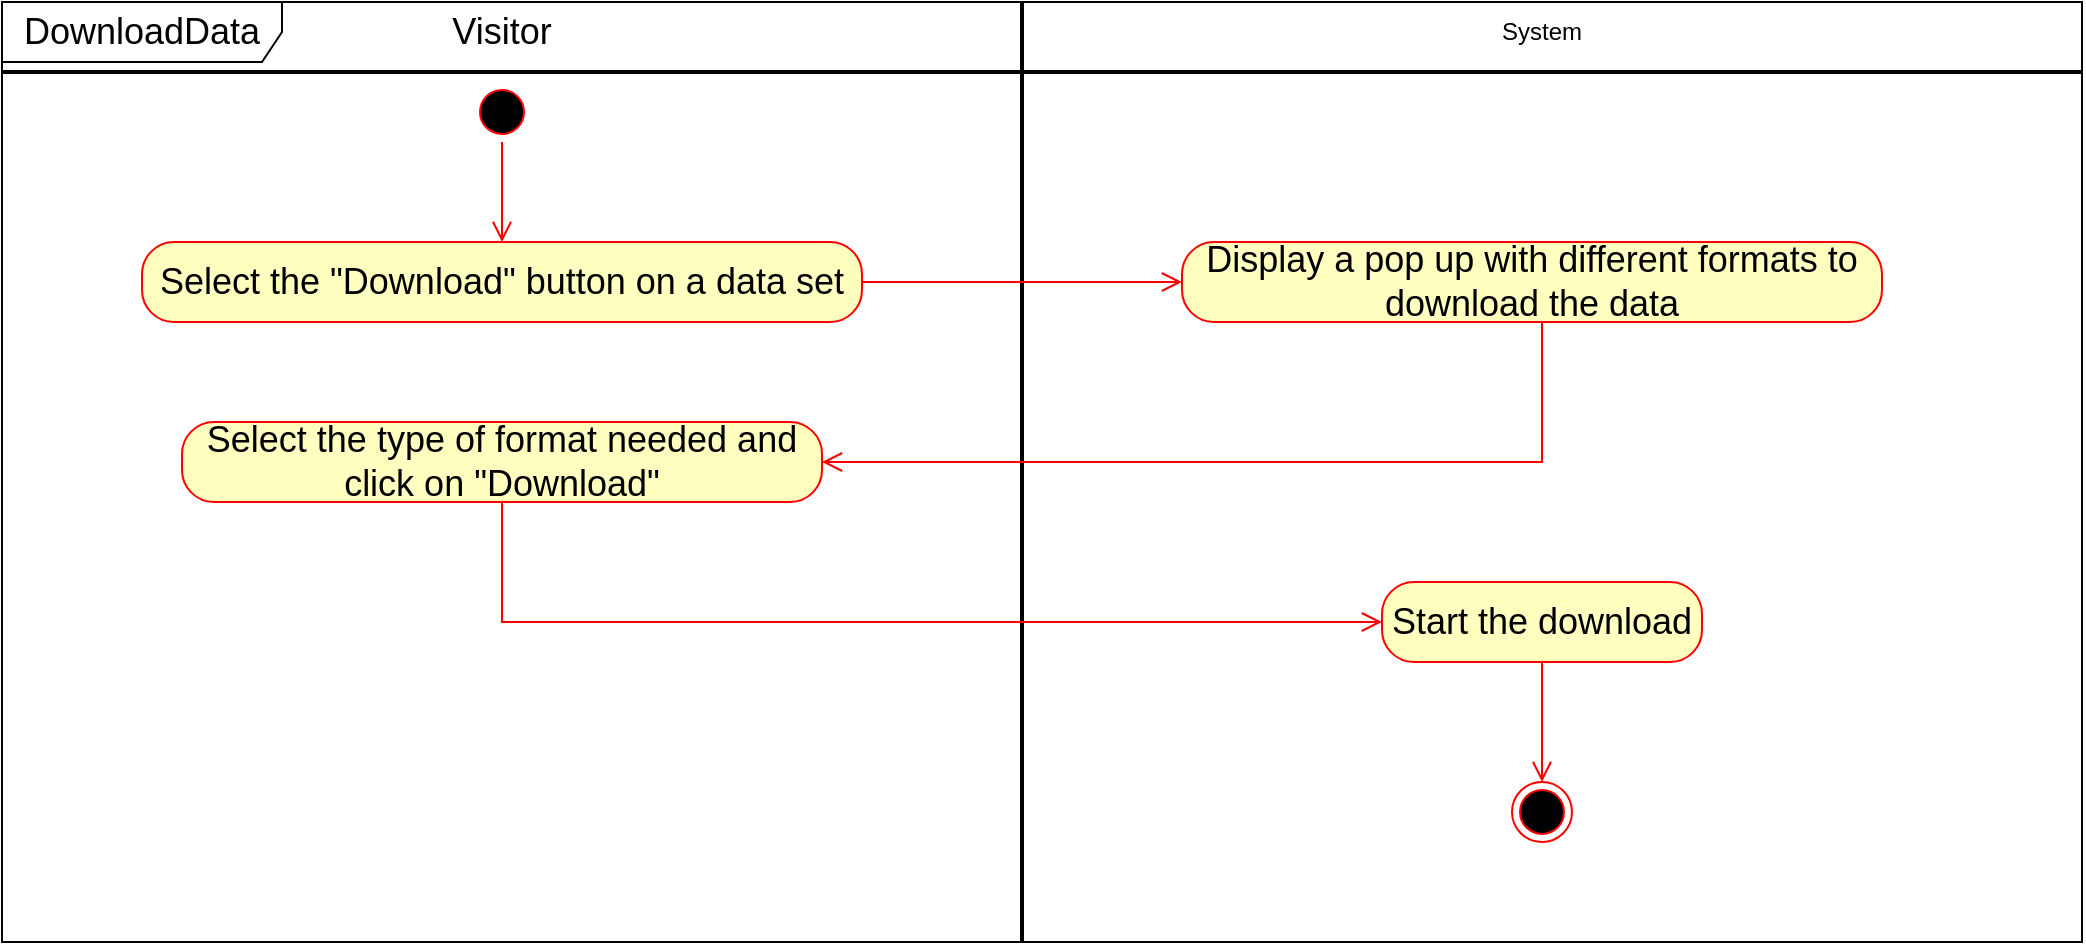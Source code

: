 <mxfile version="15.8.4" type="device" pages="2"><diagram id="OoCYxXB_j0nqK9z0bbFa" name="DownloadData"><mxGraphModel dx="1662" dy="865" grid="1" gridSize="10" guides="1" tooltips="1" connect="1" arrows="1" fold="1" page="1" pageScale="1" pageWidth="827" pageHeight="1169" math="0" shadow="0"><root><mxCell id="0"/><mxCell id="1" parent="0"/><mxCell id="_jxAPxNExxIs-kq1BEmT-1" value="&lt;font style=&quot;font-size: 18px&quot;&gt;DownloadData&lt;/font&gt;" style="shape=umlFrame;whiteSpace=wrap;html=1;width=140;height=30;" parent="1" vertex="1"><mxGeometry x="20" y="50" width="1040" height="470" as="geometry"/></mxCell><mxCell id="_jxAPxNExxIs-kq1BEmT-2" value="" style="line;strokeWidth=2;direction=south;html=1;" parent="1" vertex="1"><mxGeometry x="525" y="50" width="10" height="470" as="geometry"/></mxCell><mxCell id="_jxAPxNExxIs-kq1BEmT-3" value="" style="ellipse;html=1;shape=startState;fillColor=#000000;strokeColor=#ff0000;" parent="1" vertex="1"><mxGeometry x="255" y="90" width="30" height="30" as="geometry"/></mxCell><mxCell id="_jxAPxNExxIs-kq1BEmT-4" value="" style="edgeStyle=orthogonalEdgeStyle;html=1;verticalAlign=bottom;endArrow=open;endSize=8;strokeColor=#ff0000;rounded=0;" parent="1" source="_jxAPxNExxIs-kq1BEmT-3" target="_jxAPxNExxIs-kq1BEmT-11" edge="1"><mxGeometry relative="1" as="geometry"><mxPoint x="270" y="170" as="targetPoint"/></mxGeometry></mxCell><mxCell id="_jxAPxNExxIs-kq1BEmT-7" value="" style="ellipse;html=1;shape=endState;fillColor=#000000;strokeColor=#ff0000;" parent="1" vertex="1"><mxGeometry x="775" y="440" width="30" height="30" as="geometry"/></mxCell><mxCell id="_jxAPxNExxIs-kq1BEmT-8" value="" style="line;strokeWidth=2;html=1;" parent="1" vertex="1"><mxGeometry x="20" y="80" width="1040" height="10" as="geometry"/></mxCell><mxCell id="_jxAPxNExxIs-kq1BEmT-9" value="&lt;font style=&quot;font-size: 18px&quot;&gt;Visitor&lt;/font&gt;" style="text;html=1;strokeColor=none;fillColor=none;align=center;verticalAlign=middle;whiteSpace=wrap;rounded=0;" parent="1" vertex="1"><mxGeometry x="215" y="50" width="110" height="30" as="geometry"/></mxCell><mxCell id="_jxAPxNExxIs-kq1BEmT-10" value="System" style="text;html=1;strokeColor=none;fillColor=none;align=center;verticalAlign=middle;whiteSpace=wrap;rounded=0;" parent="1" vertex="1"><mxGeometry x="760" y="50" width="60" height="30" as="geometry"/></mxCell><mxCell id="_jxAPxNExxIs-kq1BEmT-11" value="&lt;font style=&quot;font-size: 18px&quot;&gt;Select the &quot;Download&quot; button on a data set&lt;/font&gt;" style="rounded=1;whiteSpace=wrap;html=1;arcSize=40;fontColor=#000000;fillColor=#ffffc0;strokeColor=#ff0000;" parent="1" vertex="1"><mxGeometry x="90" y="170" width="360" height="40" as="geometry"/></mxCell><mxCell id="_jxAPxNExxIs-kq1BEmT-12" value="" style="edgeStyle=orthogonalEdgeStyle;html=1;verticalAlign=bottom;endArrow=open;endSize=8;strokeColor=#ff0000;rounded=0;" parent="1" source="_jxAPxNExxIs-kq1BEmT-11" target="_jxAPxNExxIs-kq1BEmT-13" edge="1"><mxGeometry relative="1" as="geometry"><mxPoint x="275" y="270" as="targetPoint"/></mxGeometry></mxCell><mxCell id="_jxAPxNExxIs-kq1BEmT-13" value="&lt;font style=&quot;font-size: 18px&quot;&gt;Display a pop up with different formats to download the data&lt;/font&gt;" style="rounded=1;whiteSpace=wrap;html=1;arcSize=40;fontColor=#000000;fillColor=#ffffc0;strokeColor=#ff0000;" parent="1" vertex="1"><mxGeometry x="610" y="170" width="350" height="40" as="geometry"/></mxCell><mxCell id="_jxAPxNExxIs-kq1BEmT-14" value="" style="edgeStyle=orthogonalEdgeStyle;html=1;verticalAlign=bottom;endArrow=open;endSize=8;strokeColor=#ff0000;rounded=0;" parent="1" source="_jxAPxNExxIs-kq1BEmT-13" target="_jxAPxNExxIs-kq1BEmT-15" edge="1"><mxGeometry relative="1" as="geometry"><mxPoint x="270" y="330" as="targetPoint"/><Array as="points"><mxPoint x="790" y="280"/></Array></mxGeometry></mxCell><mxCell id="_jxAPxNExxIs-kq1BEmT-15" value="&lt;font style=&quot;font-size: 18px&quot;&gt;Select the type of format needed and click on &quot;Download&quot;&lt;/font&gt;" style="rounded=1;whiteSpace=wrap;html=1;arcSize=40;fontColor=#000000;fillColor=#ffffc0;strokeColor=#ff0000;" parent="1" vertex="1"><mxGeometry x="110" y="260" width="320" height="40" as="geometry"/></mxCell><mxCell id="_jxAPxNExxIs-kq1BEmT-16" value="" style="edgeStyle=orthogonalEdgeStyle;html=1;verticalAlign=bottom;endArrow=open;endSize=8;strokeColor=#ff0000;rounded=0;" parent="1" source="_jxAPxNExxIs-kq1BEmT-15" target="_jxAPxNExxIs-kq1BEmT-19" edge="1"><mxGeometry relative="1" as="geometry"><mxPoint x="690" y="360" as="targetPoint"/><Array as="points"><mxPoint x="270" y="360"/><mxPoint x="790" y="360"/></Array></mxGeometry></mxCell><mxCell id="_jxAPxNExxIs-kq1BEmT-19" value="&lt;font style=&quot;font-size: 18px&quot;&gt;Start the download&lt;/font&gt;" style="rounded=1;whiteSpace=wrap;html=1;arcSize=40;fontColor=#000000;fillColor=#ffffc0;strokeColor=#ff0000;" parent="1" vertex="1"><mxGeometry x="710" y="340" width="160" height="40" as="geometry"/></mxCell><mxCell id="_jxAPxNExxIs-kq1BEmT-20" value="" style="edgeStyle=orthogonalEdgeStyle;html=1;verticalAlign=bottom;endArrow=open;endSize=8;strokeColor=#ff0000;rounded=0;" parent="1" source="_jxAPxNExxIs-kq1BEmT-19" target="_jxAPxNExxIs-kq1BEmT-7" edge="1"><mxGeometry relative="1" as="geometry"><mxPoint x="790" y="490" as="targetPoint"/></mxGeometry></mxCell></root></mxGraphModel></diagram><diagram id="eI79s5MnFHEDjT-lW_99" name="FilterData"><mxGraphModel dx="1662" dy="865" grid="1" gridSize="10" guides="1" tooltips="1" connect="1" arrows="1" fold="1" page="1" pageScale="1" pageWidth="827" pageHeight="1169" math="0" shadow="0"><root><mxCell id="DgFTVfkDz-OkzwRiG6SD-0"/><mxCell id="DgFTVfkDz-OkzwRiG6SD-1" parent="DgFTVfkDz-OkzwRiG6SD-0"/><mxCell id="bI4uUeGk03f2e6X3vzaL-0" value="&lt;font style=&quot;font-size: 18px&quot;&gt;FilterData&lt;/font&gt;" style="shape=umlFrame;whiteSpace=wrap;html=1;width=130;height=30;" parent="DgFTVfkDz-OkzwRiG6SD-1" vertex="1"><mxGeometry x="20" y="50" width="1040" height="470" as="geometry"/></mxCell><mxCell id="bI4uUeGk03f2e6X3vzaL-1" value="" style="line;strokeWidth=2;direction=south;html=1;" parent="DgFTVfkDz-OkzwRiG6SD-1" vertex="1"><mxGeometry x="525" y="50" width="10" height="470" as="geometry"/></mxCell><mxCell id="bI4uUeGk03f2e6X3vzaL-2" value="" style="ellipse;html=1;shape=startState;fillColor=#000000;strokeColor=#ff0000;" parent="DgFTVfkDz-OkzwRiG6SD-1" vertex="1"><mxGeometry x="255" y="90" width="30" height="30" as="geometry"/></mxCell><mxCell id="bI4uUeGk03f2e6X3vzaL-3" value="" style="edgeStyle=orthogonalEdgeStyle;html=1;verticalAlign=bottom;endArrow=open;endSize=8;strokeColor=#ff0000;rounded=0;" parent="DgFTVfkDz-OkzwRiG6SD-1" source="bI4uUeGk03f2e6X3vzaL-2" target="bI4uUeGk03f2e6X3vzaL-8" edge="1"><mxGeometry relative="1" as="geometry"><mxPoint x="270" y="170" as="targetPoint"/></mxGeometry></mxCell><mxCell id="bI4uUeGk03f2e6X3vzaL-4" value="" style="ellipse;html=1;shape=endState;fillColor=#000000;strokeColor=#ff0000;" parent="DgFTVfkDz-OkzwRiG6SD-1" vertex="1"><mxGeometry x="775" y="440" width="30" height="30" as="geometry"/></mxCell><mxCell id="bI4uUeGk03f2e6X3vzaL-5" value="" style="line;strokeWidth=2;html=1;" parent="DgFTVfkDz-OkzwRiG6SD-1" vertex="1"><mxGeometry x="20" y="80" width="1040" height="10" as="geometry"/></mxCell><mxCell id="bI4uUeGk03f2e6X3vzaL-6" value="&lt;font style=&quot;font-size: 18px&quot;&gt;Visitor&lt;/font&gt;" style="text;html=1;strokeColor=none;fillColor=none;align=center;verticalAlign=middle;whiteSpace=wrap;rounded=0;" parent="DgFTVfkDz-OkzwRiG6SD-1" vertex="1"><mxGeometry x="215" y="50" width="110" height="30" as="geometry"/></mxCell><mxCell id="bI4uUeGk03f2e6X3vzaL-7" value="&lt;font style=&quot;font-size: 18px&quot;&gt;System&lt;/font&gt;" style="text;html=1;strokeColor=none;fillColor=none;align=center;verticalAlign=middle;whiteSpace=wrap;rounded=0;" parent="DgFTVfkDz-OkzwRiG6SD-1" vertex="1"><mxGeometry x="760" y="50" width="60" height="30" as="geometry"/></mxCell><mxCell id="bI4uUeGk03f2e6X3vzaL-8" value="&lt;font style=&quot;font-size: 18px&quot;&gt;Select the &quot;Filter&quot; button on a data set&lt;/font&gt;" style="rounded=1;whiteSpace=wrap;html=1;arcSize=40;fontColor=#000000;fillColor=#ffffc0;strokeColor=#ff0000;" parent="DgFTVfkDz-OkzwRiG6SD-1" vertex="1"><mxGeometry x="90" y="170" width="360" height="40" as="geometry"/></mxCell><mxCell id="bI4uUeGk03f2e6X3vzaL-9" value="" style="edgeStyle=orthogonalEdgeStyle;html=1;verticalAlign=bottom;endArrow=open;endSize=8;strokeColor=#ff0000;rounded=0;" parent="DgFTVfkDz-OkzwRiG6SD-1" source="bI4uUeGk03f2e6X3vzaL-8" target="bI4uUeGk03f2e6X3vzaL-10" edge="1"><mxGeometry relative="1" as="geometry"><mxPoint x="275" y="270" as="targetPoint"/></mxGeometry></mxCell><mxCell id="bI4uUeGk03f2e6X3vzaL-10" value="&lt;font style=&quot;font-size: 18px&quot;&gt;Display a pop up with different filter options&lt;/font&gt;" style="rounded=1;whiteSpace=wrap;html=1;arcSize=40;fontColor=#000000;fillColor=#ffffc0;strokeColor=#ff0000;" parent="DgFTVfkDz-OkzwRiG6SD-1" vertex="1"><mxGeometry x="650" y="170" width="280" height="40" as="geometry"/></mxCell><mxCell id="bI4uUeGk03f2e6X3vzaL-11" value="" style="edgeStyle=orthogonalEdgeStyle;html=1;verticalAlign=bottom;endArrow=open;endSize=8;strokeColor=#ff0000;rounded=0;" parent="DgFTVfkDz-OkzwRiG6SD-1" source="bI4uUeGk03f2e6X3vzaL-10" target="bI4uUeGk03f2e6X3vzaL-12" edge="1"><mxGeometry relative="1" as="geometry"><mxPoint x="270" y="330" as="targetPoint"/><Array as="points"><mxPoint x="790" y="280"/></Array></mxGeometry></mxCell><mxCell id="bI4uUeGk03f2e6X3vzaL-12" value="&lt;font style=&quot;font-size: 18px&quot;&gt;Select the filters that wants to apply to the search and click the &quot;Search&quot; button&lt;/font&gt;" style="rounded=1;whiteSpace=wrap;html=1;arcSize=40;fontColor=#000000;fillColor=#ffffc0;strokeColor=#ff0000;" parent="DgFTVfkDz-OkzwRiG6SD-1" vertex="1"><mxGeometry x="80" y="260" width="370" height="40" as="geometry"/></mxCell><mxCell id="bI4uUeGk03f2e6X3vzaL-13" value="" style="edgeStyle=orthogonalEdgeStyle;html=1;verticalAlign=bottom;endArrow=open;endSize=8;strokeColor=#ff0000;rounded=0;" parent="DgFTVfkDz-OkzwRiG6SD-1" source="bI4uUeGk03f2e6X3vzaL-12" target="bI4uUeGk03f2e6X3vzaL-14" edge="1"><mxGeometry relative="1" as="geometry"><mxPoint x="690" y="360" as="targetPoint"/><Array as="points"><mxPoint x="270" y="360"/><mxPoint x="790" y="360"/></Array></mxGeometry></mxCell><mxCell id="bI4uUeGk03f2e6X3vzaL-14" value="&lt;font style=&quot;font-size: 18px&quot;&gt;Search with the selected filters on the data set&lt;/font&gt;" style="rounded=1;whiteSpace=wrap;html=1;arcSize=40;fontColor=#000000;fillColor=#ffffc0;strokeColor=#ff0000;" parent="DgFTVfkDz-OkzwRiG6SD-1" vertex="1"><mxGeometry x="660" y="340" width="260" height="40" as="geometry"/></mxCell><mxCell id="bI4uUeGk03f2e6X3vzaL-15" value="" style="edgeStyle=orthogonalEdgeStyle;html=1;verticalAlign=bottom;endArrow=open;endSize=8;strokeColor=#ff0000;rounded=0;" parent="DgFTVfkDz-OkzwRiG6SD-1" source="bI4uUeGk03f2e6X3vzaL-14" target="bI4uUeGk03f2e6X3vzaL-4" edge="1"><mxGeometry relative="1" as="geometry"><mxPoint x="790" y="490" as="targetPoint"/></mxGeometry></mxCell></root></mxGraphModel></diagram></mxfile>